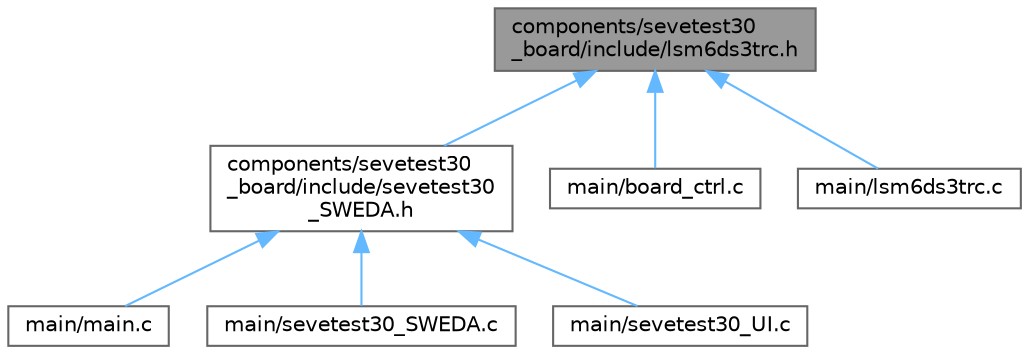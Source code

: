 digraph "components/sevetest30_board/include/lsm6ds3trc.h"
{
 // LATEX_PDF_SIZE
  bgcolor="transparent";
  edge [fontname=Helvetica,fontsize=10,labelfontname=Helvetica,labelfontsize=10];
  node [fontname=Helvetica,fontsize=10,shape=box,height=0.2,width=0.4];
  Node1 [id="Node000001",label="components/sevetest30\l_board/include/lsm6ds3trc.h",height=0.2,width=0.4,color="gray40", fillcolor="grey60", style="filled", fontcolor="black",tooltip=" "];
  Node1 -> Node2 [id="edge1_Node000001_Node000002",dir="back",color="steelblue1",style="solid",tooltip=" "];
  Node2 [id="Node000002",label="components/sevetest30\l_board/include/sevetest30\l_SWEDA.h",height=0.2,width=0.4,color="grey40", fillcolor="white", style="filled",URL="$sevetest30___s_w_e_d_a_8h.html",tooltip=" "];
  Node2 -> Node3 [id="edge2_Node000002_Node000003",dir="back",color="steelblue1",style="solid",tooltip=" "];
  Node3 [id="Node000003",label="main/main.c",height=0.2,width=0.4,color="grey40", fillcolor="white", style="filled",URL="$main_8c.html",tooltip=" "];
  Node2 -> Node4 [id="edge3_Node000002_Node000004",dir="back",color="steelblue1",style="solid",tooltip=" "];
  Node4 [id="Node000004",label="main/sevetest30_SWEDA.c",height=0.2,width=0.4,color="grey40", fillcolor="white", style="filled",URL="$sevetest30___s_w_e_d_a_8c.html",tooltip=" "];
  Node2 -> Node5 [id="edge4_Node000002_Node000005",dir="back",color="steelblue1",style="solid",tooltip=" "];
  Node5 [id="Node000005",label="main/sevetest30_UI.c",height=0.2,width=0.4,color="grey40", fillcolor="white", style="filled",URL="$sevetest30___u_i_8c.html",tooltip=" "];
  Node1 -> Node6 [id="edge5_Node000001_Node000006",dir="back",color="steelblue1",style="solid",tooltip=" "];
  Node6 [id="Node000006",label="main/board_ctrl.c",height=0.2,width=0.4,color="grey40", fillcolor="white", style="filled",URL="$board__ctrl_8c.html",tooltip=" "];
  Node1 -> Node7 [id="edge6_Node000001_Node000007",dir="back",color="steelblue1",style="solid",tooltip=" "];
  Node7 [id="Node000007",label="main/lsm6ds3trc.c",height=0.2,width=0.4,color="grey40", fillcolor="white", style="filled",URL="$lsm6ds3trc_8c.html",tooltip=" "];
}
